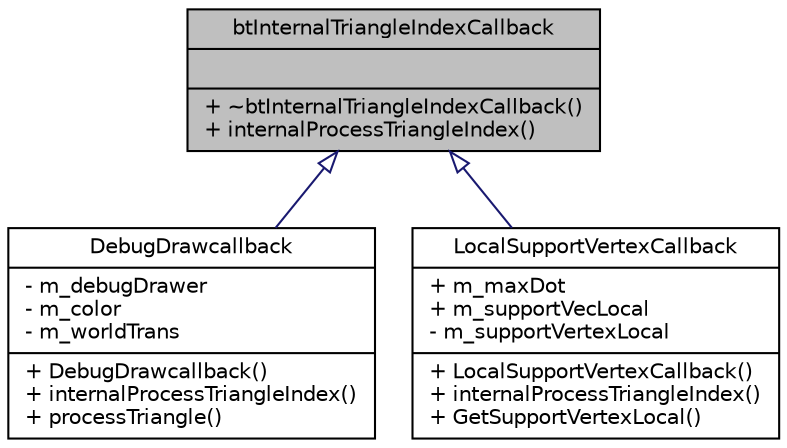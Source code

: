 digraph G
{
  edge [fontname="Helvetica",fontsize="10",labelfontname="Helvetica",labelfontsize="10"];
  node [fontname="Helvetica",fontsize="10",shape=record];
  Node1 [label="{btInternalTriangleIndexCallback\n||+ ~btInternalTriangleIndexCallback()\l+ internalProcessTriangleIndex()\l}",height=0.2,width=0.4,color="black", fillcolor="grey75", style="filled" fontcolor="black"];
  Node1 -> Node2 [dir=back,color="midnightblue",fontsize="10",style="solid",arrowtail="empty",fontname="Helvetica"];
  Node2 [label="{DebugDrawcallback\n|- m_debugDrawer\l- m_color\l- m_worldTrans\l|+ DebugDrawcallback()\l+ internalProcessTriangleIndex()\l+ processTriangle()\l}",height=0.2,width=0.4,color="black", fillcolor="white", style="filled",URL="$d2/d8e/classDebugDrawcallback.html"];
  Node1 -> Node3 [dir=back,color="midnightblue",fontsize="10",style="solid",arrowtail="empty",fontname="Helvetica"];
  Node3 [label="{LocalSupportVertexCallback\n|+ m_maxDot\l+ m_supportVecLocal\l- m_supportVertexLocal\l|+ LocalSupportVertexCallback()\l+ internalProcessTriangleIndex()\l+ GetSupportVertexLocal()\l}",height=0.2,width=0.4,color="black", fillcolor="white", style="filled",URL="$d6/d60/classLocalSupportVertexCallback.html"];
}
